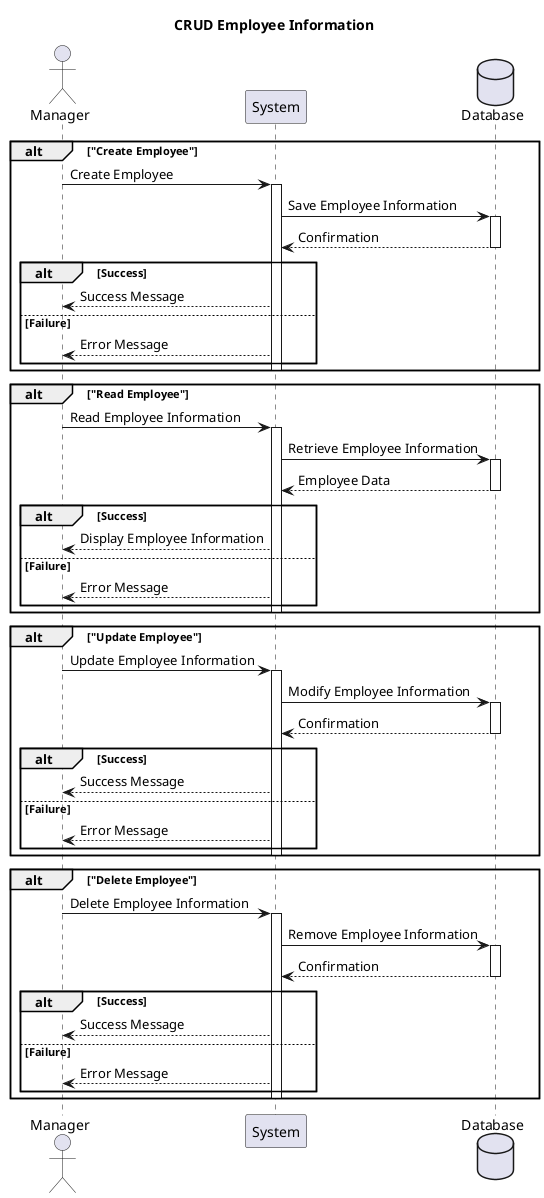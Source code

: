 @startuml
title CRUD Employee Information

actor Manager
participant System
database Database

alt "Create Employee"
  Manager -> System: Create Employee
  activate System
  System -> Database: Save Employee Information
  activate Database
  Database --> System: Confirmation
  deactivate Database
  alt Success
    System --> Manager: Success Message
  else Failure
    System --> Manager: Error Message
  end
  deactivate System
end

alt "Read Employee"
  Manager -> System: Read Employee Information
  activate System
  System -> Database: Retrieve Employee Information
  activate Database
  Database --> System: Employee Data
  deactivate Database
  alt Success
    System --> Manager: Display Employee Information
  else Failure
    System --> Manager: Error Message
  end
  deactivate System
end

alt "Update Employee"
  Manager -> System: Update Employee Information
  activate System
  System -> Database: Modify Employee Information
  activate Database
  Database --> System: Confirmation
  deactivate Database
  alt Success
    System --> Manager: Success Message
  else Failure
    System --> Manager: Error Message
  end
  deactivate System
end

alt "Delete Employee"
  Manager -> System: Delete Employee Information
  activate System
  System -> Database: Remove Employee Information
  activate Database
  Database --> System: Confirmation
  deactivate Database
  alt Success
    System --> Manager: Success Message
  else Failure
    System --> Manager: Error Message
  end
  deactivate System
end

@enduml

